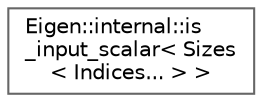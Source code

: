 digraph "类继承关系图"
{
 // LATEX_PDF_SIZE
  bgcolor="transparent";
  edge [fontname=Helvetica,fontsize=10,labelfontname=Helvetica,labelfontsize=10];
  node [fontname=Helvetica,fontsize=10,shape=box,height=0.2,width=0.4];
  rankdir="LR";
  Node0 [id="Node000000",label="Eigen::internal::is\l_input_scalar\< Sizes\l\< Indices... \> \>",height=0.2,width=0.4,color="grey40", fillcolor="white", style="filled",URL="$struct_eigen_1_1internal_1_1is__input__scalar_3_01_sizes_3_01_indices_8_8_8_01_4_01_4.html",tooltip=" "];
}
